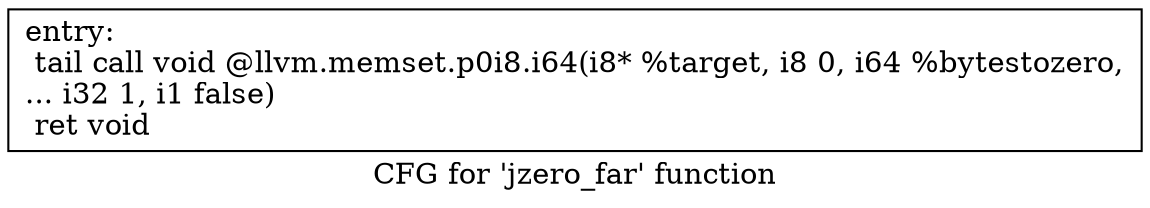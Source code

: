 digraph "CFG for 'jzero_far' function" {
	label="CFG for 'jzero_far' function";

	Node0x57f4260 [shape=record,label="{entry:\l  tail call void @llvm.memset.p0i8.i64(i8* %target, i8 0, i64 %bytestozero,\l... i32 1, i1 false)\l  ret void\l}"];
}
